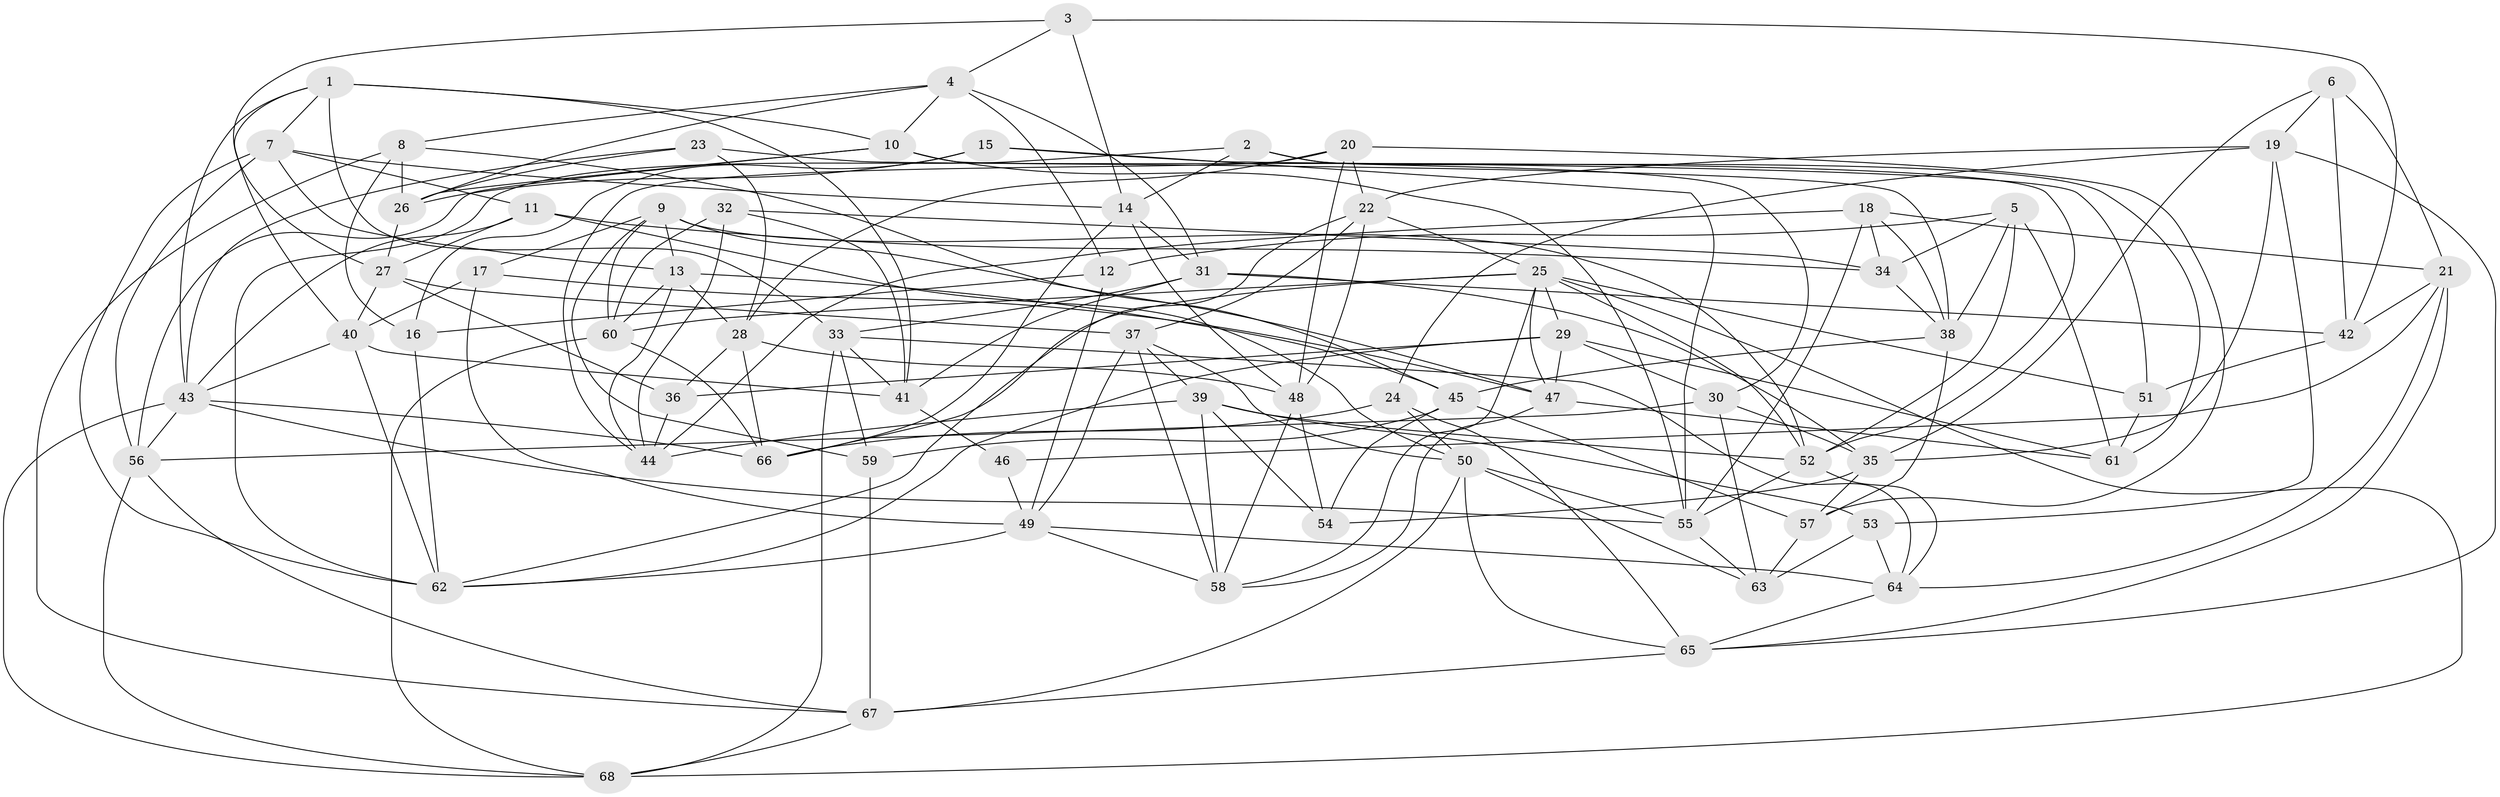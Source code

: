 // original degree distribution, {4: 1.0}
// Generated by graph-tools (version 1.1) at 2025/02/03/09/25 03:02:55]
// undirected, 68 vertices, 187 edges
graph export_dot {
graph [start="1"]
  node [color=gray90,style=filled];
  1;
  2;
  3;
  4;
  5;
  6;
  7;
  8;
  9;
  10;
  11;
  12;
  13;
  14;
  15;
  16;
  17;
  18;
  19;
  20;
  21;
  22;
  23;
  24;
  25;
  26;
  27;
  28;
  29;
  30;
  31;
  32;
  33;
  34;
  35;
  36;
  37;
  38;
  39;
  40;
  41;
  42;
  43;
  44;
  45;
  46;
  47;
  48;
  49;
  50;
  51;
  52;
  53;
  54;
  55;
  56;
  57;
  58;
  59;
  60;
  61;
  62;
  63;
  64;
  65;
  66;
  67;
  68;
  1 -- 7 [weight=1.0];
  1 -- 10 [weight=1.0];
  1 -- 33 [weight=1.0];
  1 -- 40 [weight=1.0];
  1 -- 41 [weight=1.0];
  1 -- 43 [weight=1.0];
  2 -- 14 [weight=1.0];
  2 -- 30 [weight=1.0];
  2 -- 61 [weight=1.0];
  2 -- 62 [weight=1.0];
  3 -- 4 [weight=1.0];
  3 -- 14 [weight=1.0];
  3 -- 27 [weight=1.0];
  3 -- 42 [weight=1.0];
  4 -- 8 [weight=1.0];
  4 -- 10 [weight=1.0];
  4 -- 12 [weight=1.0];
  4 -- 26 [weight=1.0];
  4 -- 31 [weight=1.0];
  5 -- 12 [weight=1.0];
  5 -- 34 [weight=1.0];
  5 -- 38 [weight=1.0];
  5 -- 52 [weight=1.0];
  5 -- 61 [weight=2.0];
  6 -- 19 [weight=1.0];
  6 -- 21 [weight=1.0];
  6 -- 35 [weight=1.0];
  6 -- 42 [weight=1.0];
  7 -- 11 [weight=1.0];
  7 -- 13 [weight=1.0];
  7 -- 14 [weight=1.0];
  7 -- 56 [weight=1.0];
  7 -- 62 [weight=1.0];
  8 -- 16 [weight=2.0];
  8 -- 26 [weight=1.0];
  8 -- 45 [weight=1.0];
  8 -- 67 [weight=1.0];
  9 -- 13 [weight=1.0];
  9 -- 17 [weight=1.0];
  9 -- 47 [weight=1.0];
  9 -- 52 [weight=1.0];
  9 -- 59 [weight=1.0];
  9 -- 60 [weight=1.0];
  10 -- 26 [weight=1.0];
  10 -- 52 [weight=1.0];
  10 -- 55 [weight=1.0];
  10 -- 56 [weight=1.0];
  11 -- 27 [weight=1.0];
  11 -- 34 [weight=2.0];
  11 -- 43 [weight=1.0];
  11 -- 50 [weight=1.0];
  12 -- 16 [weight=1.0];
  12 -- 49 [weight=1.0];
  13 -- 28 [weight=1.0];
  13 -- 44 [weight=1.0];
  13 -- 45 [weight=1.0];
  13 -- 60 [weight=1.0];
  14 -- 31 [weight=1.0];
  14 -- 48 [weight=1.0];
  14 -- 66 [weight=1.0];
  15 -- 16 [weight=1.0];
  15 -- 26 [weight=1.0];
  15 -- 51 [weight=1.0];
  15 -- 55 [weight=1.0];
  16 -- 62 [weight=2.0];
  17 -- 40 [weight=1.0];
  17 -- 47 [weight=1.0];
  17 -- 49 [weight=1.0];
  18 -- 21 [weight=1.0];
  18 -- 34 [weight=1.0];
  18 -- 38 [weight=1.0];
  18 -- 44 [weight=1.0];
  18 -- 55 [weight=2.0];
  19 -- 22 [weight=1.0];
  19 -- 24 [weight=1.0];
  19 -- 35 [weight=1.0];
  19 -- 53 [weight=1.0];
  19 -- 65 [weight=1.0];
  20 -- 22 [weight=1.0];
  20 -- 28 [weight=1.0];
  20 -- 44 [weight=1.0];
  20 -- 48 [weight=1.0];
  20 -- 57 [weight=2.0];
  21 -- 42 [weight=1.0];
  21 -- 46 [weight=1.0];
  21 -- 64 [weight=1.0];
  21 -- 65 [weight=1.0];
  22 -- 25 [weight=1.0];
  22 -- 37 [weight=1.0];
  22 -- 48 [weight=1.0];
  22 -- 62 [weight=1.0];
  23 -- 26 [weight=1.0];
  23 -- 28 [weight=1.0];
  23 -- 38 [weight=1.0];
  23 -- 43 [weight=1.0];
  24 -- 50 [weight=1.0];
  24 -- 65 [weight=1.0];
  24 -- 66 [weight=1.0];
  25 -- 29 [weight=1.0];
  25 -- 47 [weight=1.0];
  25 -- 51 [weight=2.0];
  25 -- 52 [weight=1.0];
  25 -- 58 [weight=1.0];
  25 -- 60 [weight=1.0];
  25 -- 66 [weight=1.0];
  25 -- 68 [weight=1.0];
  26 -- 27 [weight=1.0];
  27 -- 36 [weight=1.0];
  27 -- 37 [weight=1.0];
  27 -- 40 [weight=1.0];
  28 -- 36 [weight=1.0];
  28 -- 48 [weight=1.0];
  28 -- 66 [weight=1.0];
  29 -- 30 [weight=1.0];
  29 -- 36 [weight=1.0];
  29 -- 47 [weight=1.0];
  29 -- 61 [weight=1.0];
  29 -- 62 [weight=1.0];
  30 -- 35 [weight=1.0];
  30 -- 56 [weight=1.0];
  30 -- 63 [weight=2.0];
  31 -- 33 [weight=1.0];
  31 -- 35 [weight=1.0];
  31 -- 41 [weight=1.0];
  31 -- 42 [weight=1.0];
  32 -- 34 [weight=1.0];
  32 -- 41 [weight=1.0];
  32 -- 44 [weight=1.0];
  32 -- 60 [weight=1.0];
  33 -- 41 [weight=1.0];
  33 -- 59 [weight=1.0];
  33 -- 64 [weight=1.0];
  33 -- 68 [weight=1.0];
  34 -- 38 [weight=1.0];
  35 -- 54 [weight=1.0];
  35 -- 57 [weight=1.0];
  36 -- 44 [weight=1.0];
  37 -- 39 [weight=1.0];
  37 -- 49 [weight=1.0];
  37 -- 50 [weight=1.0];
  37 -- 58 [weight=1.0];
  38 -- 45 [weight=1.0];
  38 -- 57 [weight=1.0];
  39 -- 44 [weight=1.0];
  39 -- 52 [weight=1.0];
  39 -- 53 [weight=1.0];
  39 -- 54 [weight=1.0];
  39 -- 58 [weight=1.0];
  40 -- 41 [weight=1.0];
  40 -- 43 [weight=1.0];
  40 -- 62 [weight=1.0];
  41 -- 46 [weight=1.0];
  42 -- 51 [weight=2.0];
  43 -- 55 [weight=1.0];
  43 -- 56 [weight=1.0];
  43 -- 66 [weight=1.0];
  43 -- 68 [weight=1.0];
  45 -- 54 [weight=1.0];
  45 -- 57 [weight=1.0];
  45 -- 59 [weight=1.0];
  46 -- 49 [weight=2.0];
  47 -- 58 [weight=1.0];
  47 -- 61 [weight=1.0];
  48 -- 54 [weight=1.0];
  48 -- 58 [weight=1.0];
  49 -- 58 [weight=1.0];
  49 -- 62 [weight=1.0];
  49 -- 64 [weight=1.0];
  50 -- 55 [weight=2.0];
  50 -- 63 [weight=1.0];
  50 -- 65 [weight=1.0];
  50 -- 67 [weight=1.0];
  51 -- 61 [weight=1.0];
  52 -- 55 [weight=2.0];
  52 -- 64 [weight=1.0];
  53 -- 63 [weight=1.0];
  53 -- 64 [weight=1.0];
  55 -- 63 [weight=1.0];
  56 -- 67 [weight=1.0];
  56 -- 68 [weight=1.0];
  57 -- 63 [weight=1.0];
  59 -- 67 [weight=1.0];
  60 -- 66 [weight=1.0];
  60 -- 68 [weight=1.0];
  64 -- 65 [weight=1.0];
  65 -- 67 [weight=1.0];
  67 -- 68 [weight=1.0];
}
